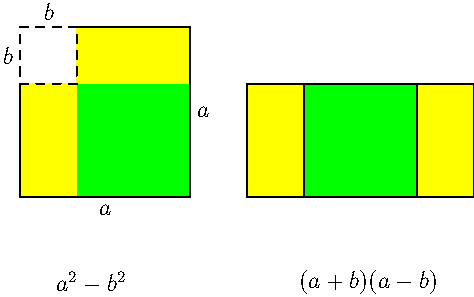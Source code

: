 unitsize(1 cm);

fill((0,2)--(1,2)--(1,3)--(0,3)--cycle, white);
fill((1,0)--(3,0)--(3,2)--(1,2)--cycle,green);
fill((0,0)--(1,0)--(1,2)--(0,2)--cycle,yellow);
fill((1,2)--(3,2)--(3,3)--(1,3)--cycle,yellow);
draw((0,2)--(0,0)--(3,0)--(3,3)--(1,3));

draw((0,2)--(1,2)--(1,3)--(0,3)--cycle, dashed);

fill((5,0)--(7,0)--(7,2)--(5,2)--cycle,green);
fill((4,0)--(5,0)--(5,2)--(4,2)--cycle,yellow);
fill((7,0)--(8,0)--(8,2)--(7,2)--cycle,yellow);

draw((5,2)--(5,0));
draw((7,2)--(7,0));
draw((4,2)--(8,2)--(8,0)--(4,0)--cycle);

label("$a$",(1.5, 0),S);
label("$a$",(3, 1.5),E);
label("$b$",(0.5, 3),N);
label("$b$",(0, 2.5),W);
label("$a^2 - b^2$",(2, -1.5),W);
label("$(a+b)(a - b)$",(7.5, -1.5),W);
